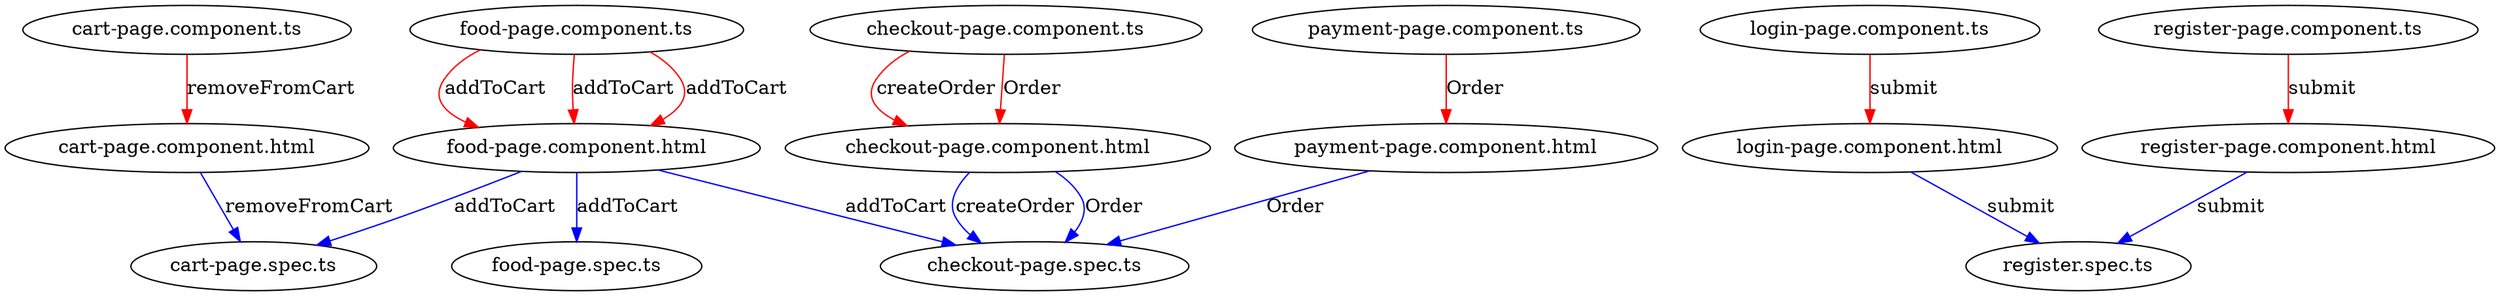 digraph G {
	graph [bb="0,0,1501.9,211.5"];
	node [label="\N"];
	"cart-page.component.ts"	[height=0.5,
		pos="107.95,193.5",
		width=2.7352];
	"cart-page.component.html"	[height=0.5,
		pos="107.95,105.75",
		width=2.9986];
	"cart-page.component.ts" -> "cart-page.component.html"	[color=red,
		label=removeFromCart,
		lp="155.95,149.62",
		pos="e,107.95,124.08 107.95,175.15 107.95,163.76 107.95,148.59 107.95,135.43"];
	"cart-page.spec.ts"	[height=0.5,
		pos="146.95,18",
		width=2.056];
	"cart-page.component.html" -> "cart-page.spec.ts"	[color=blue,
		label=removeFromCart,
		lp="178.95,61.875",
		pos="e,139.07,36.327 115.84,87.397 121.18,75.658 128.35,59.906 134.45,46.477"];
	"checkout-page.component.ts"	[height=0.5,
		pos="603.95,193.5",
		width=3.2897];
	"checkout-page.component.html"	[height=0.5,
		pos="603.95,105.75",
		width=3.553];
	"checkout-page.component.ts" -> "checkout-page.component.html"	[color=red,
		label=Order,
		lp="634.45,149.62",
		pos="e,611.82,124.21 612.17,175.26 615.86,165.5 618.98,153.03 616.95,141.75 616.55,139.55 616.03,137.31 615.42,135.07"];
	"checkout-page.component.ts" -> "checkout-page.component.html"	[color=red,
		label=createOrder,
		lp="579.95,149.62",
		pos="e,564.85,123.3 565.46,176.05 550.83,167.24 539.32,155.39 546.95,141.75 549.31,137.53 552.41,133.76 555.94,130.4"];
	"checkout-page.spec.ts"	[height=0.5,
		pos="625.95,18",
		width=2.6105];
	"checkout-page.component.html" -> "checkout-page.spec.ts"	[color=blue,
		label=Order,
		lp="668.45,61.875",
		pos="e,641.53,36.033 633.58,87.953 639.77,82.948 645.47,76.863 648.95,69.75 652.73,62.016 651.1,53.526 647.37,45.74"];
	"checkout-page.component.html" -> "checkout-page.spec.ts"	[color=blue,
		label=createOrder,
		lp="611.95,61.875",
		pos="e,595.52,35.195 587.22,87.801 579.56,77.923 573.31,65.235 578.95,54 581,49.923 583.77,46.2 586.95,42.833"];
	"food-page.component.ts"	[height=0.5,
		pos="345.95,193.5",
		width=2.8461];
	"food-page.component.html"	[height=0.5,
		pos="345.95,105.75",
		width=3.1095];
	"food-page.component.ts" -> "food-page.component.html"	[color=red,
		label=addToCart,
		lp="442.7,149.62",
		pos="e,389.4,122.77 388.05,176.83 404.41,168.13 417.43,156.15 408.95,141.75 406.2,137.08 402.57,132.98 398.45,129.4"];
	"food-page.component.ts" -> "food-page.component.html"	[color=red,
		label=addToCart,
		lp="293.7,149.62",
		pos="e,287.22,121.52 287.41,178.43 277.55,173.43 268.54,166.66 262.45,157.5 253.7,144.35 262.36,134.05 276.93,126.27"];
	"food-page.component.ts" -> "food-page.component.html"	[color=red,
		label=addToCart,
		lp="374.7,149.62",
		pos="e,344.46,124.18 344.36,175.12 343.65,165.33 343.05,152.86 343.45,141.75 343.52,139.69 343.62,137.57 343.73,135.43"];
	"food-page.component.html" -> "cart-page.spec.ts"	[color=blue,
		label=addToCart,
		lp="296.7,61.875",
		pos="e,183.4,33.996 309.26,88.327 286.72,78.294 257.22,65.269 230.95,54 218.93,48.846 205.91,43.367 193.78,38.311"];
	"food-page.component.html" -> "checkout-page.spec.ts"	[color=blue,
		label=addToCart,
		lp="542.7,61.875",
		pos="e,577.48,33.807 396.28,89.303 429.08,79.241 472.8,65.833 511.45,54 529.39,48.507 548.91,42.536 566.68,37.108"];
	"food-page.spec.ts"	[height=0.5,
		pos="345.95,18",
		width=2.1669];
	"food-page.component.html" -> "food-page.spec.ts"	[color=blue,
		label=addToCart,
		lp="376.7,61.875",
		pos="e,345.95,36.327 345.95,87.397 345.95,76.007 345.95,60.838 345.95,47.68"];
	"login-page.component.ts"	[height=0.5,
		pos="1129.9,193.5",
		width=2.8461];
	"login-page.component.html"	[height=0.5,
		pos="1129.9,105.75",
		width=3.1095];
	"login-page.component.ts" -> "login-page.component.html"	[color=red,
		label=submit,
		lp="1148.7,149.62",
		pos="e,1129.9,124.08 1129.9,175.15 1129.9,163.76 1129.9,148.59 1129.9,135.43"];
	"register.spec.ts"	[height=0.5,
		pos="1254.9,18",
		width=1.8481];
	"login-page.component.html" -> "register.spec.ts"	[color=blue,
		label=submit,
		lp="1222.7,61.875",
		pos="e,1231.6,35.036 1154.6,87.809 1174,74.518 1201.2,55.902 1222.3,41.384"];
	"payment-page.component.ts"	[height=0.5,
		pos="874.95,193.5",
		width=3.2204];
	"payment-page.component.html"	[height=0.5,
		pos="874.95,105.75",
		width=3.4837];
	"payment-page.component.ts" -> "payment-page.component.html"	[color=red,
		label=Order,
		lp="891.45,149.62",
		pos="e,874.95,124.08 874.95,175.15 874.95,163.76 874.95,148.59 874.95,135.43"];
	"payment-page.component.html" -> "checkout-page.spec.ts"	[color=blue,
		label=Order,
		lp="789.45,61.875",
		pos="e,670.07,34.193 828.11,88.621 786.3,74.22 725.01,53.115 680.89,37.921"];
	"register-page.component.ts"	[height=0.5,
		pos="1380.9,193.5",
		width=3.0956];
	"register-page.component.html"	[height=0.5,
		pos="1380.9,105.75",
		width=3.359];
	"register-page.component.ts" -> "register-page.component.html"	[color=red,
		label=submit,
		lp="1399.7,149.62",
		pos="e,1380.9,124.08 1380.9,175.15 1380.9,163.76 1380.9,148.59 1380.9,135.43"];
	"register-page.component.html" -> "register.spec.ts"	[color=blue,
		label=submit,
		lp="1348.7,61.875",
		pos="e,1278.5,35.036 1356.1,87.809 1336.5,74.518 1309.2,55.902 1287.8,41.384"];
}
